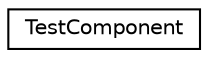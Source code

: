 digraph "Graphical Class Hierarchy"
{
 // LATEX_PDF_SIZE
  edge [fontname="Helvetica",fontsize="10",labelfontname="Helvetica",labelfontsize="10"];
  node [fontname="Helvetica",fontsize="10",shape=record];
  rankdir="LR";
  Node0 [label="TestComponent",height=0.2,width=0.4,color="black", fillcolor="white", style="filled",URL="$structTestComponent.html",tooltip=" "];
}
